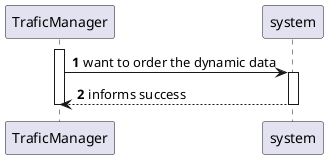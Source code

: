 @startuml
'https://plantuml.com/sequence-diagram

autonumber

activate TraficManager
TraficManager -> system: want to order the dynamic data
activate system

system --> TraficManager: informs success
deactivate system

deactivate TraficManager
@enduml